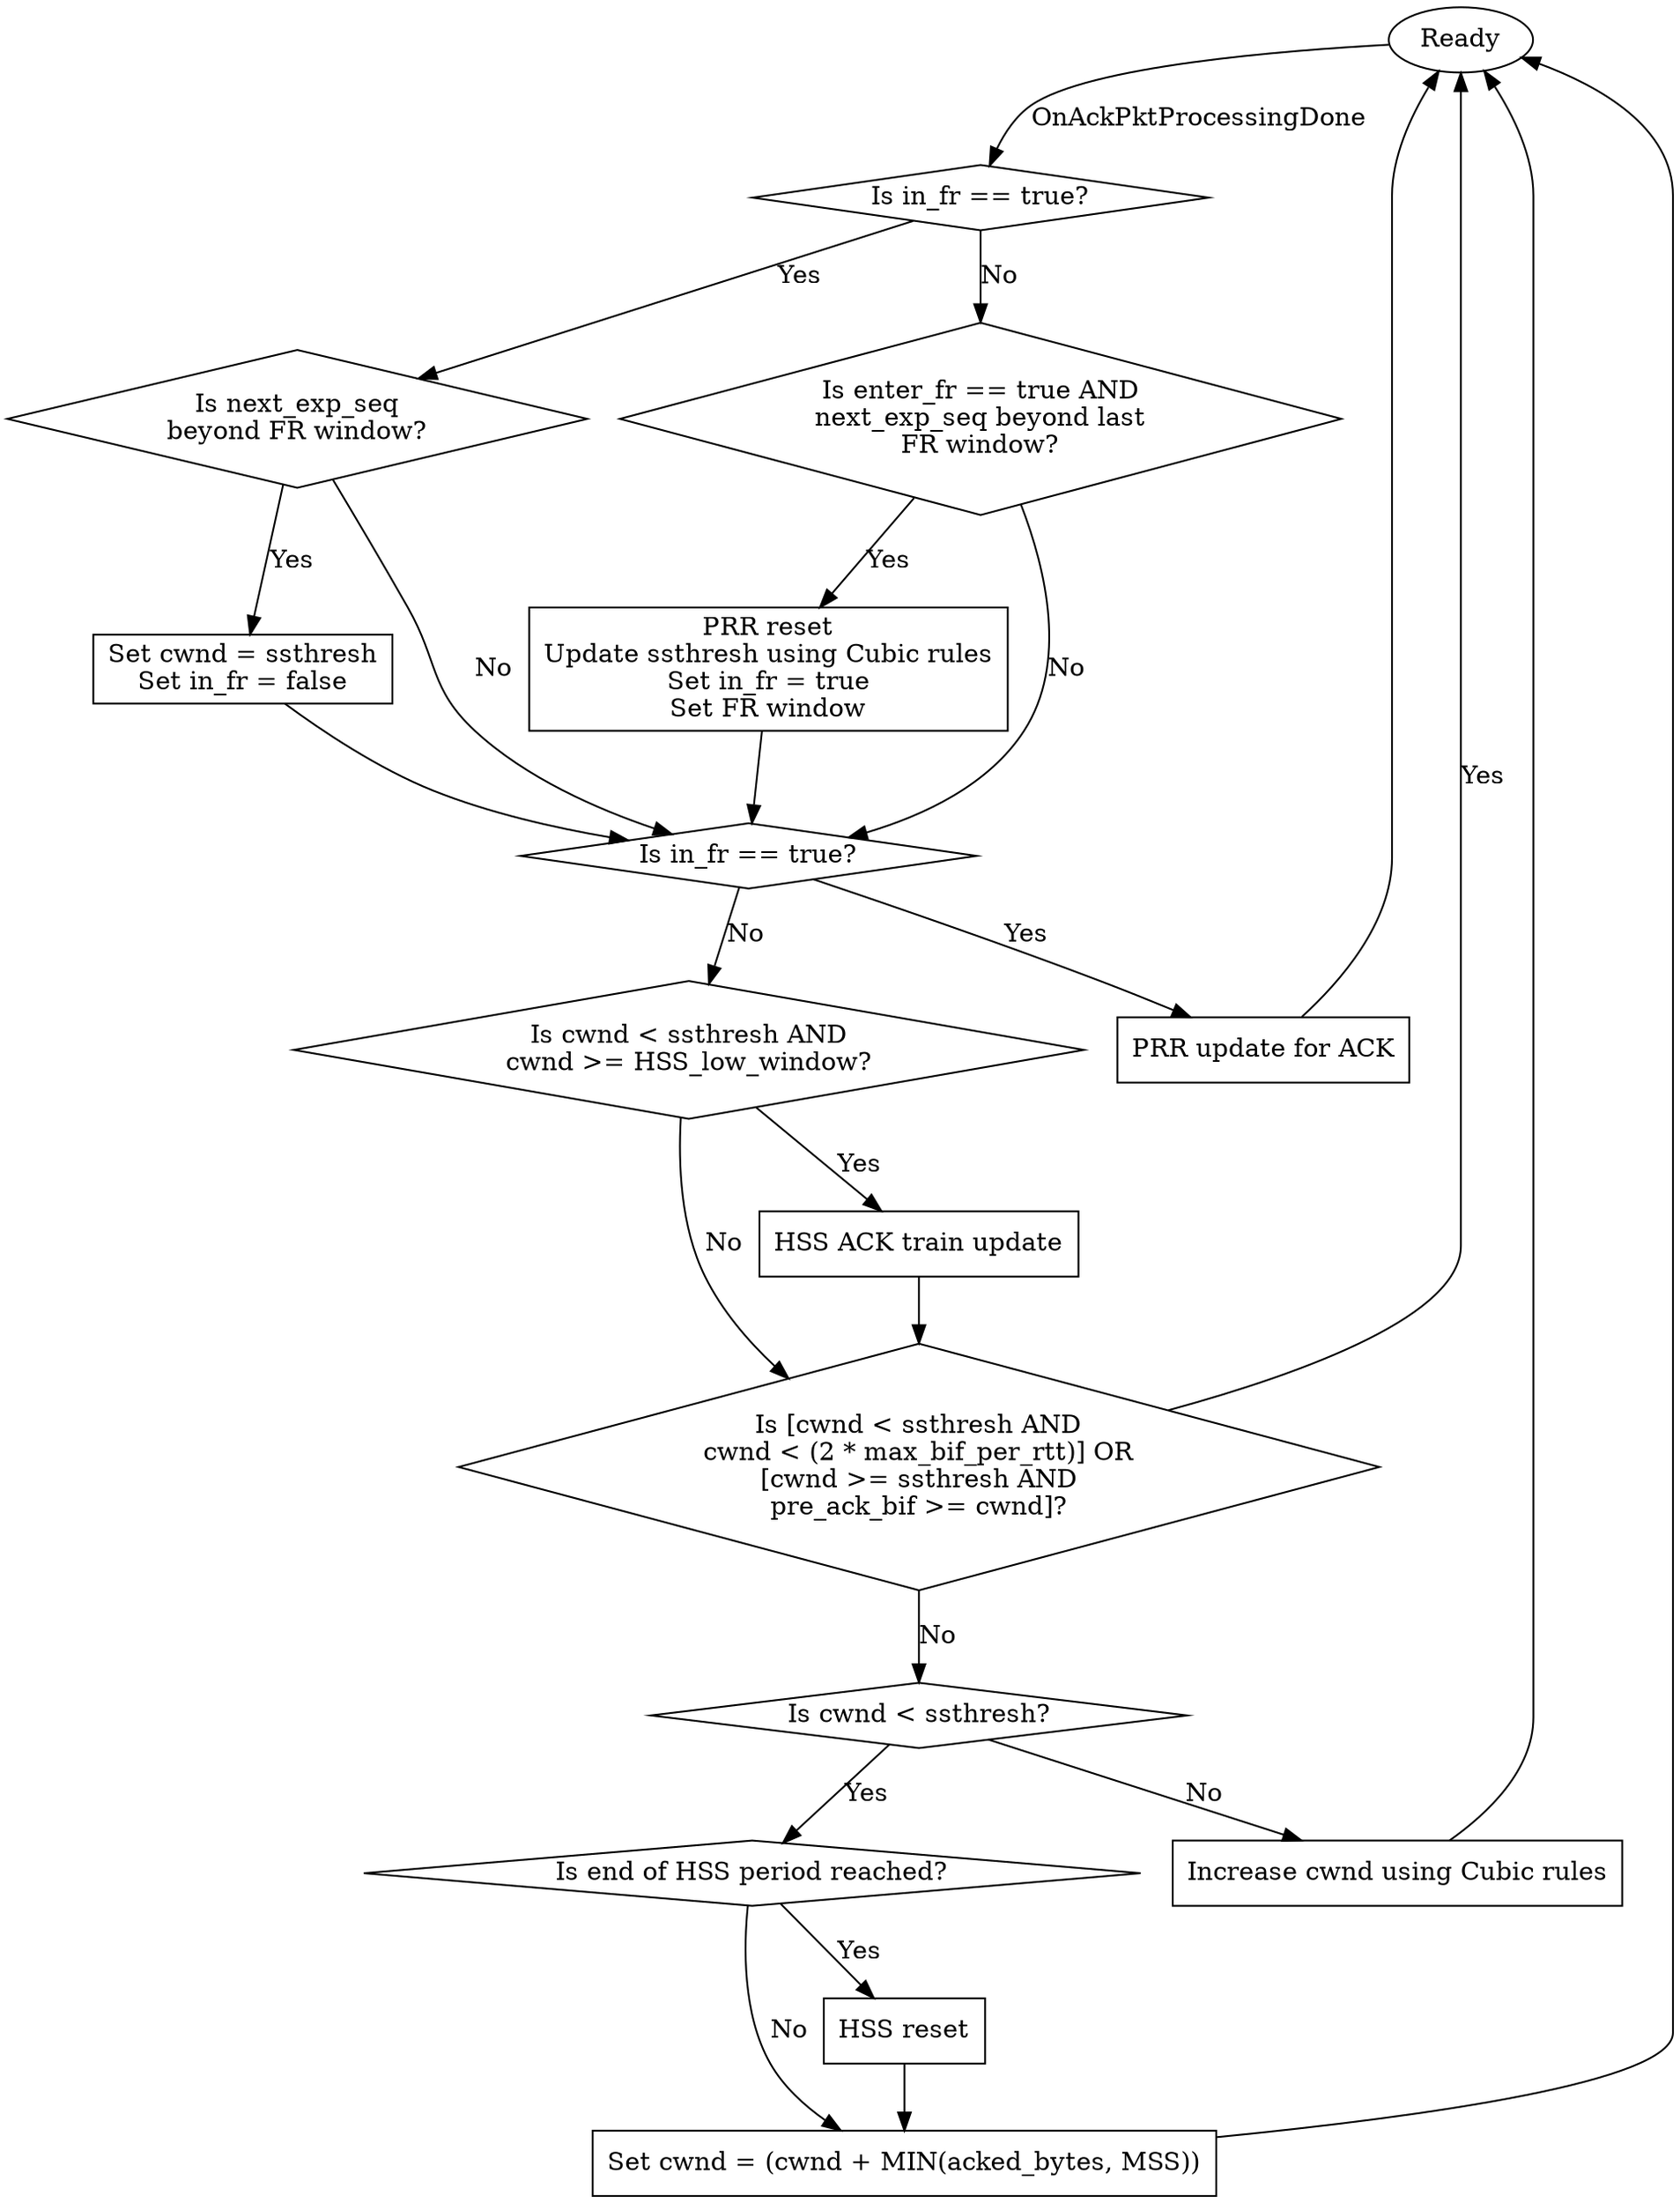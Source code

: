 digraph sliq_cubic_onackpktprocessingdone {
    redy [ shape = ellipse, label = "Ready" ];
    blk1 [ shape = box,     label = "Set cwnd = ssthresh\nSet in_fr = false" ];
    blk2 [ shape = box,     label = "PRR reset\nUpdate ssthresh using Cubic rules\nSet in_fr = true\nSet FR window" ];
    blk3 [ shape = box,     label = "PRR update for ACK" ];
    blk4 [ shape = box,     label = "HSS ACK train update" ];
    blk5 [ shape = box,     label = "HSS reset" ];
    blk6 [ shape = box,     label = "Set cwnd = (cwnd + MIN(acked_bytes, MSS))" ];
    blk7 [ shape = box,     label = "Increase cwnd using Cubic rules" ];
    dsc1 [ shape = diamond, label = "Is in_fr == true?" ];
    dsc2 [ shape = diamond, label = "Is next_exp_seq\nbeyond FR window?" ];
    dsc3 [ shape = diamond, label = "Is enter_fr == true AND\nnext_exp_seq beyond last\nFR window?" ];
    dsc4 [ shape = diamond, label = "Is in_fr == true?" ];
    dsc5 [ shape = diamond, label = "Is cwnd < ssthresh AND\ncwnd >= HSS_low_window?" ];
    dsc6 [ shape = diamond, label = "Is [cwnd < ssthresh AND\ncwnd < (2 * max_bif_per_rtt)] OR\n[cwnd >= ssthresh AND\npre_ack_bif >= cwnd]?" ];
    dsc7 [ shape = diamond, label = "Is cwnd < ssthresh?" ];
    dsc8 [ shape = diamond, label = "Is end of HSS period reached?" ];

    redy -> dsc1 [ label = "OnAckPktProcessingDone" ];
    dsc1 -> dsc2 [ label = "Yes" ];
    dsc1 -> dsc3 [ label = "No" ];
    dsc2 -> blk1 [ label = "Yes" ];
    dsc2 -> dsc4 [ label = "No" ];
    dsc3 -> blk2 [ label = "Yes" ];
    dsc3 -> dsc4 [ label = "No" ];
    blk1 -> dsc4;
    blk2 -> dsc4;
    dsc4 -> blk3 [ label = "Yes" ];
    dsc4 -> dsc5 [ label = "No" ];
    blk3 -> redy;
    dsc5 -> blk4 [ label = "Yes" ];
    dsc5 -> dsc6 [ label = "No" ];
    blk4 -> dsc6;
    dsc6 -> redy [ label = "Yes" ];
    dsc6 -> dsc7 [ label = "No" ];
    dsc7 -> dsc8 [ label = "Yes" ];
    dsc7 -> blk7 [ label = "No" ];
    dsc8 -> blk5 [ label = "Yes" ];
    dsc8 -> blk6 [ label = "No" ];
    blk5 -> blk6;
    blk6 -> redy;
    blk7 -> redy;
}
